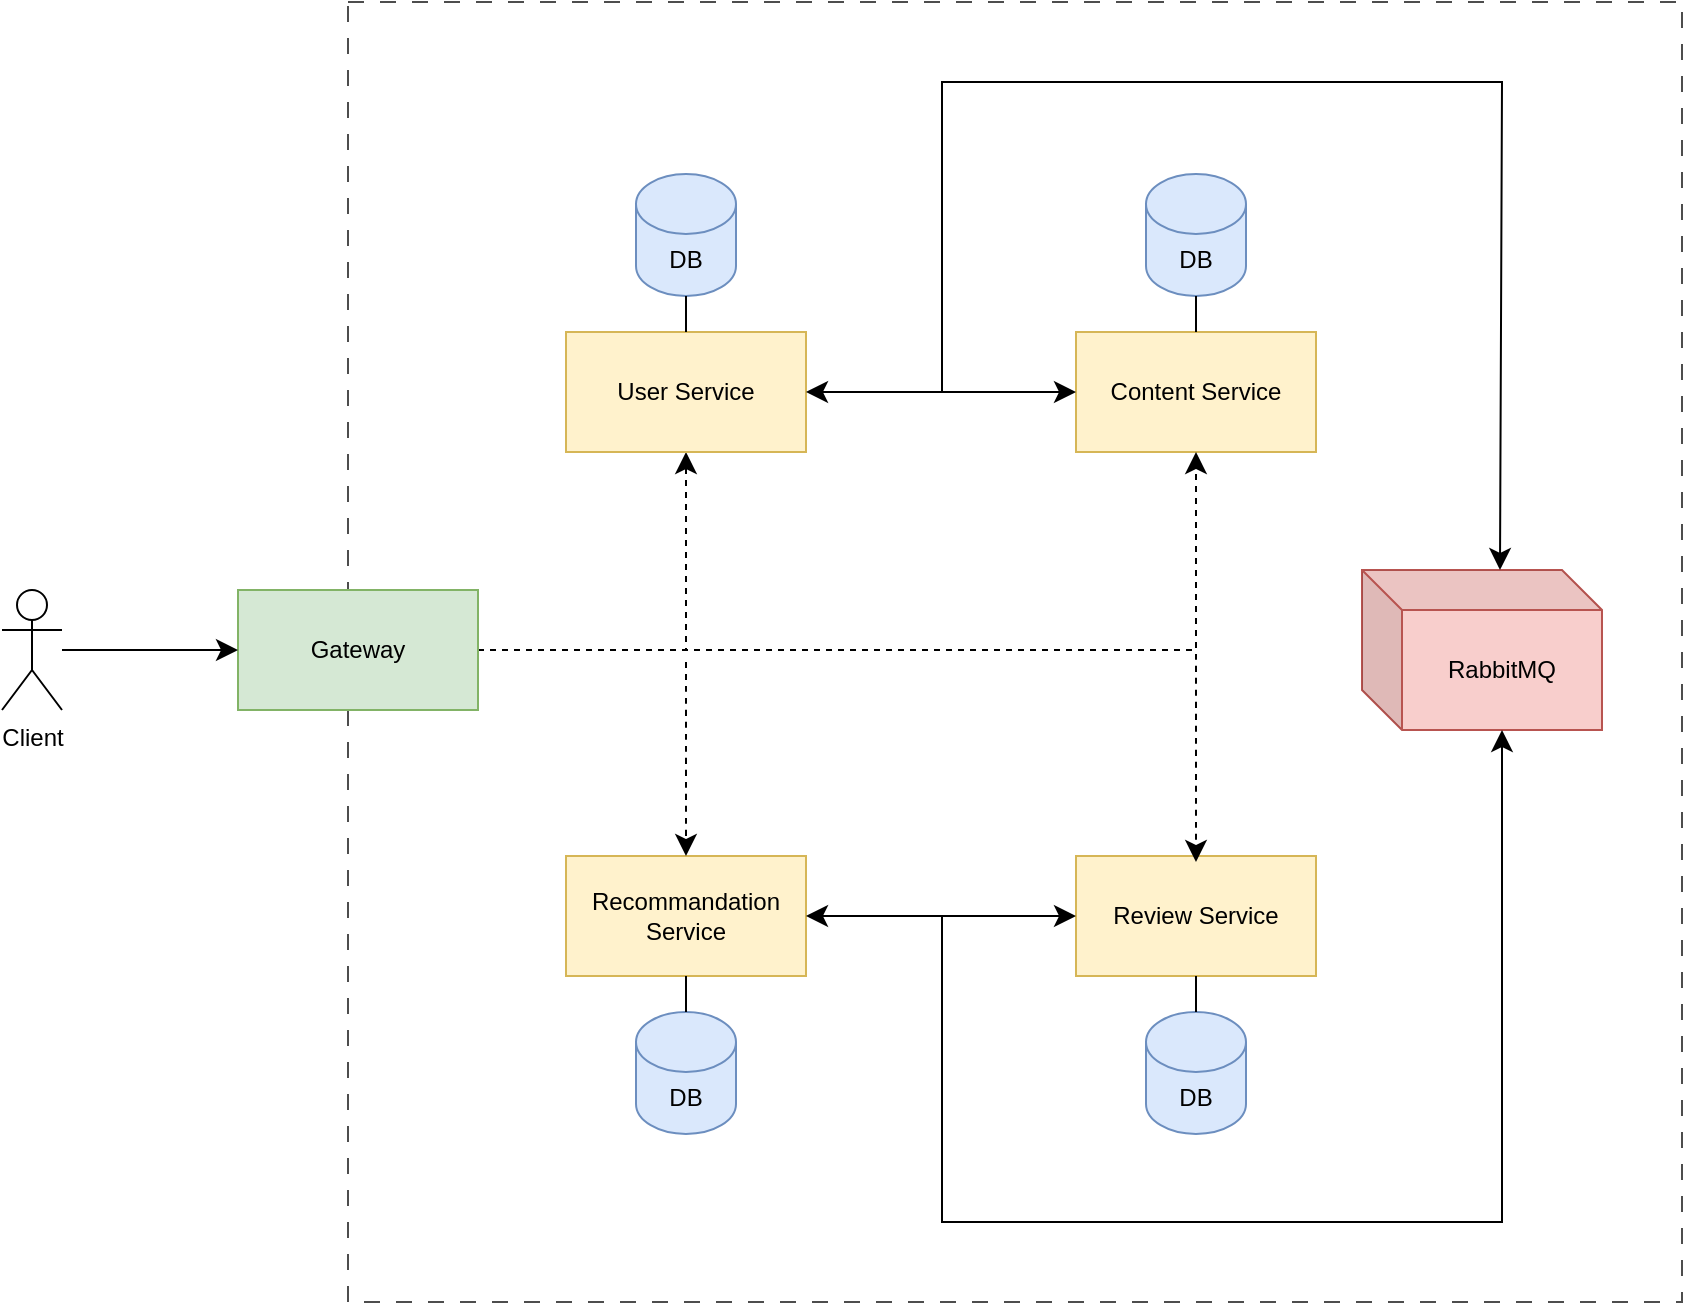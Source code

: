 <mxfile version="24.0.4" type="device">
  <diagram name="Page-1" id="sI5I3Yt7Mf5tVzMjTHgX">
    <mxGraphModel dx="1618" dy="1304" grid="1" gridSize="10" guides="1" tooltips="1" connect="1" arrows="1" fold="1" page="0" pageScale="1" pageWidth="827" pageHeight="1169" math="0" shadow="0">
      <root>
        <mxCell id="0" />
        <mxCell id="1" parent="0" />
        <mxCell id="PH3Ylz9ask626rqIJYRK-2" value="" style="rounded=0;whiteSpace=wrap;html=1;dashed=1;fillColor=none;strokeColor=#4D4D4D;dashPattern=8 8;" vertex="1" parent="1">
          <mxGeometry x="-47" y="-130" width="667" height="650" as="geometry" />
        </mxCell>
        <mxCell id="PH3Ylz9ask626rqIJYRK-22" style="edgeStyle=none;curved=0;rounded=0;orthogonalLoop=1;jettySize=auto;html=1;exitX=1;exitY=0.5;exitDx=0;exitDy=0;entryX=0.5;entryY=1;entryDx=0;entryDy=0;fontSize=12;startSize=8;endSize=8;dashed=1;startArrow=none;startFill=0;" edge="1" parent="1" source="PH3Ylz9ask626rqIJYRK-1" target="PH3Ylz9ask626rqIJYRK-7">
          <mxGeometry relative="1" as="geometry">
            <Array as="points">
              <mxPoint x="122" y="194" />
            </Array>
          </mxGeometry>
        </mxCell>
        <mxCell id="PH3Ylz9ask626rqIJYRK-1" value="Gateway" style="rounded=0;whiteSpace=wrap;html=1;fillColor=#d5e8d4;strokeColor=#82b366;" vertex="1" parent="1">
          <mxGeometry x="-102" y="164" width="120" height="60" as="geometry" />
        </mxCell>
        <mxCell id="PH3Ylz9ask626rqIJYRK-3" value="Client" style="shape=umlActor;verticalLabelPosition=bottom;verticalAlign=top;html=1;outlineConnect=0;" vertex="1" parent="1">
          <mxGeometry x="-220" y="164" width="30" height="60" as="geometry" />
        </mxCell>
        <mxCell id="PH3Ylz9ask626rqIJYRK-4" value="" style="endArrow=classic;html=1;rounded=0;fontSize=12;startSize=8;endSize=8;curved=1;entryX=0;entryY=0.5;entryDx=0;entryDy=0;" edge="1" parent="1" source="PH3Ylz9ask626rqIJYRK-3" target="PH3Ylz9ask626rqIJYRK-1">
          <mxGeometry width="50" height="50" relative="1" as="geometry">
            <mxPoint x="112" y="226" as="sourcePoint" />
            <mxPoint x="162" y="176" as="targetPoint" />
          </mxGeometry>
        </mxCell>
        <mxCell id="PH3Ylz9ask626rqIJYRK-5" value="Recommandation Service" style="rounded=0;whiteSpace=wrap;html=1;fillColor=#fff2cc;strokeColor=#d6b656;" vertex="1" parent="1">
          <mxGeometry x="62" y="297" width="120" height="60" as="geometry" />
        </mxCell>
        <mxCell id="PH3Ylz9ask626rqIJYRK-6" value="Content Service" style="rounded=0;whiteSpace=wrap;html=1;fillColor=#fff2cc;strokeColor=#d6b656;" vertex="1" parent="1">
          <mxGeometry x="317" y="35" width="120" height="60" as="geometry" />
        </mxCell>
        <mxCell id="PH3Ylz9ask626rqIJYRK-7" value="User Service" style="rounded=0;whiteSpace=wrap;html=1;fillColor=#fff2cc;strokeColor=#d6b656;" vertex="1" parent="1">
          <mxGeometry x="62" y="35" width="120" height="60" as="geometry" />
        </mxCell>
        <mxCell id="PH3Ylz9ask626rqIJYRK-8" value="Review Service" style="rounded=0;whiteSpace=wrap;html=1;fillColor=#fff2cc;strokeColor=#d6b656;" vertex="1" parent="1">
          <mxGeometry x="317" y="297" width="120" height="60" as="geometry" />
        </mxCell>
        <mxCell id="PH3Ylz9ask626rqIJYRK-9" value="DB" style="shape=cylinder3;whiteSpace=wrap;html=1;boundedLbl=1;backgroundOutline=1;size=15;fillColor=#dae8fc;strokeColor=#6c8ebf;" vertex="1" parent="1">
          <mxGeometry x="97" y="-44" width="50" height="61" as="geometry" />
        </mxCell>
        <mxCell id="PH3Ylz9ask626rqIJYRK-10" value="DB" style="shape=cylinder3;whiteSpace=wrap;html=1;boundedLbl=1;backgroundOutline=1;size=15;fillColor=#dae8fc;strokeColor=#6c8ebf;" vertex="1" parent="1">
          <mxGeometry x="352" y="-44" width="50" height="61" as="geometry" />
        </mxCell>
        <mxCell id="PH3Ylz9ask626rqIJYRK-11" value="DB" style="shape=cylinder3;whiteSpace=wrap;html=1;boundedLbl=1;backgroundOutline=1;size=15;fillColor=#dae8fc;strokeColor=#6c8ebf;" vertex="1" parent="1">
          <mxGeometry x="352" y="375" width="50" height="61" as="geometry" />
        </mxCell>
        <mxCell id="PH3Ylz9ask626rqIJYRK-12" value="DB" style="shape=cylinder3;whiteSpace=wrap;html=1;boundedLbl=1;backgroundOutline=1;size=15;fillColor=#dae8fc;strokeColor=#6c8ebf;" vertex="1" parent="1">
          <mxGeometry x="97" y="375" width="50" height="61" as="geometry" />
        </mxCell>
        <mxCell id="PH3Ylz9ask626rqIJYRK-13" value="RabbitMQ" style="shape=cube;whiteSpace=wrap;html=1;boundedLbl=1;backgroundOutline=1;darkOpacity=0.05;darkOpacity2=0.1;fillColor=#f8cecc;strokeColor=#b85450;" vertex="1" parent="1">
          <mxGeometry x="460" y="154" width="120" height="80" as="geometry" />
        </mxCell>
        <mxCell id="PH3Ylz9ask626rqIJYRK-14" style="edgeStyle=none;curved=1;rounded=0;orthogonalLoop=1;jettySize=auto;html=1;exitX=0.5;exitY=0;exitDx=0;exitDy=0;entryX=0.5;entryY=1;entryDx=0;entryDy=0;entryPerimeter=0;fontSize=12;startSize=8;endSize=8;endArrow=none;endFill=0;" edge="1" parent="1" source="PH3Ylz9ask626rqIJYRK-7" target="PH3Ylz9ask626rqIJYRK-9">
          <mxGeometry relative="1" as="geometry" />
        </mxCell>
        <mxCell id="PH3Ylz9ask626rqIJYRK-15" style="edgeStyle=none;curved=1;rounded=0;orthogonalLoop=1;jettySize=auto;html=1;exitX=0.5;exitY=0;exitDx=0;exitDy=0;entryX=0.5;entryY=1;entryDx=0;entryDy=0;entryPerimeter=0;fontSize=12;startSize=8;endSize=8;endArrow=none;endFill=0;" edge="1" parent="1" source="PH3Ylz9ask626rqIJYRK-6" target="PH3Ylz9ask626rqIJYRK-10">
          <mxGeometry relative="1" as="geometry" />
        </mxCell>
        <mxCell id="PH3Ylz9ask626rqIJYRK-16" style="edgeStyle=none;curved=1;rounded=0;orthogonalLoop=1;jettySize=auto;html=1;exitX=0.5;exitY=1;exitDx=0;exitDy=0;entryX=0.5;entryY=0;entryDx=0;entryDy=0;entryPerimeter=0;fontSize=12;startSize=8;endSize=8;endArrow=none;endFill=0;" edge="1" parent="1" source="PH3Ylz9ask626rqIJYRK-5" target="PH3Ylz9ask626rqIJYRK-12">
          <mxGeometry relative="1" as="geometry" />
        </mxCell>
        <mxCell id="PH3Ylz9ask626rqIJYRK-17" style="edgeStyle=none;curved=1;rounded=0;orthogonalLoop=1;jettySize=auto;html=1;exitX=0.5;exitY=1;exitDx=0;exitDy=0;entryX=0.5;entryY=0;entryDx=0;entryDy=0;entryPerimeter=0;fontSize=12;startSize=8;endSize=8;endArrow=none;endFill=0;" edge="1" parent="1" source="PH3Ylz9ask626rqIJYRK-8" target="PH3Ylz9ask626rqIJYRK-11">
          <mxGeometry relative="1" as="geometry" />
        </mxCell>
        <mxCell id="PH3Ylz9ask626rqIJYRK-19" value="" style="endArrow=classic;html=1;rounded=0;fontSize=12;startSize=8;endSize=8;curved=1;exitX=1;exitY=0.5;exitDx=0;exitDy=0;entryX=1;entryY=0.5;entryDx=0;entryDy=0;" edge="1" parent="1" source="PH3Ylz9ask626rqIJYRK-1" target="PH3Ylz9ask626rqIJYRK-1">
          <mxGeometry width="50" height="50" relative="1" as="geometry">
            <mxPoint x="317" y="226" as="sourcePoint" />
            <mxPoint x="367" y="176" as="targetPoint" />
          </mxGeometry>
        </mxCell>
        <mxCell id="PH3Ylz9ask626rqIJYRK-24" style="edgeStyle=none;curved=0;rounded=0;orthogonalLoop=1;jettySize=auto;html=1;entryX=0.5;entryY=1;entryDx=0;entryDy=0;fontSize=12;startSize=8;endSize=8;startArrow=none;startFill=0;dashed=1;" edge="1" parent="1" target="PH3Ylz9ask626rqIJYRK-6">
          <mxGeometry relative="1" as="geometry">
            <mxPoint x="120" y="194" as="sourcePoint" />
            <mxPoint x="370.5" y="95" as="targetPoint" />
            <Array as="points">
              <mxPoint x="377" y="194" />
            </Array>
          </mxGeometry>
        </mxCell>
        <mxCell id="PH3Ylz9ask626rqIJYRK-25" value="" style="endArrow=classic;html=1;rounded=0;fontSize=12;startSize=8;endSize=8;curved=1;entryX=0.5;entryY=0;entryDx=0;entryDy=0;dashed=1;" edge="1" parent="1" target="PH3Ylz9ask626rqIJYRK-5">
          <mxGeometry width="50" height="50" relative="1" as="geometry">
            <mxPoint x="122" y="200" as="sourcePoint" />
            <mxPoint x="370" y="180" as="targetPoint" />
          </mxGeometry>
        </mxCell>
        <mxCell id="PH3Ylz9ask626rqIJYRK-26" value="" style="endArrow=classic;html=1;rounded=0;fontSize=12;startSize=8;endSize=8;curved=1;dashed=1;endFill=1;" edge="1" parent="1">
          <mxGeometry width="50" height="50" relative="1" as="geometry">
            <mxPoint x="377" y="190" as="sourcePoint" />
            <mxPoint x="377" y="300" as="targetPoint" />
          </mxGeometry>
        </mxCell>
        <mxCell id="PH3Ylz9ask626rqIJYRK-27" value="" style="endArrow=classic;html=1;rounded=0;fontSize=12;startSize=8;endSize=8;curved=0;exitX=1;exitY=0.5;exitDx=0;exitDy=0;entryX=0;entryY=0;entryDx=70;entryDy=80;entryPerimeter=0;startArrow=classic;startFill=1;" edge="1" parent="1" source="PH3Ylz9ask626rqIJYRK-5" target="PH3Ylz9ask626rqIJYRK-13">
          <mxGeometry width="50" height="50" relative="1" as="geometry">
            <mxPoint x="200" y="230" as="sourcePoint" />
            <mxPoint x="250" y="180" as="targetPoint" />
            <Array as="points">
              <mxPoint x="250" y="327" />
              <mxPoint x="250" y="480" />
              <mxPoint x="530" y="480" />
            </Array>
          </mxGeometry>
        </mxCell>
        <mxCell id="PH3Ylz9ask626rqIJYRK-28" value="" style="endArrow=classic;html=1;rounded=0;fontSize=12;startSize=8;endSize=8;curved=1;entryX=0;entryY=0.5;entryDx=0;entryDy=0;" edge="1" parent="1" target="PH3Ylz9ask626rqIJYRK-8">
          <mxGeometry width="50" height="50" relative="1" as="geometry">
            <mxPoint x="250" y="327" as="sourcePoint" />
            <mxPoint x="250" y="180" as="targetPoint" />
          </mxGeometry>
        </mxCell>
        <mxCell id="PH3Ylz9ask626rqIJYRK-29" value="" style="endArrow=classic;html=1;rounded=0;fontSize=12;startSize=8;endSize=8;curved=0;exitX=1;exitY=0.5;exitDx=0;exitDy=0;entryX=0.575;entryY=0;entryDx=0;entryDy=0;entryPerimeter=0;startArrow=classic;startFill=1;" edge="1" parent="1" source="PH3Ylz9ask626rqIJYRK-7" target="PH3Ylz9ask626rqIJYRK-13">
          <mxGeometry width="50" height="50" relative="1" as="geometry">
            <mxPoint x="192" y="337" as="sourcePoint" />
            <mxPoint x="540" y="244" as="targetPoint" />
            <Array as="points">
              <mxPoint x="250" y="65" />
              <mxPoint x="250" y="-90" />
              <mxPoint x="530" y="-90" />
            </Array>
          </mxGeometry>
        </mxCell>
        <mxCell id="PH3Ylz9ask626rqIJYRK-30" value="" style="endArrow=classic;html=1;rounded=0;fontSize=12;startSize=8;endSize=8;curved=1;entryX=0;entryY=0.5;entryDx=0;entryDy=0;" edge="1" parent="1" target="PH3Ylz9ask626rqIJYRK-6">
          <mxGeometry width="50" height="50" relative="1" as="geometry">
            <mxPoint x="250" y="65" as="sourcePoint" />
            <mxPoint x="250" y="180" as="targetPoint" />
          </mxGeometry>
        </mxCell>
      </root>
    </mxGraphModel>
  </diagram>
</mxfile>
